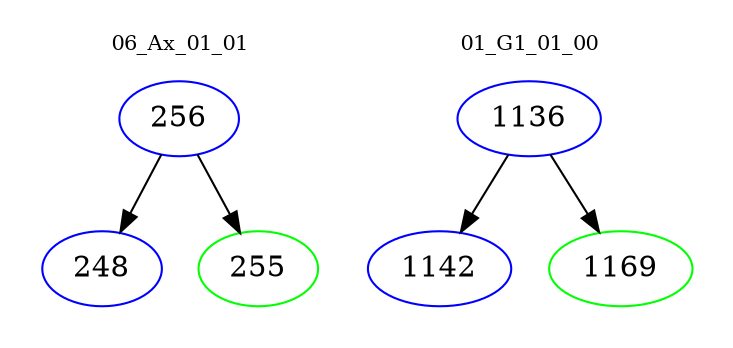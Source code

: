 digraph{
subgraph cluster_0 {
color = white
label = "06_Ax_01_01";
fontsize=10;
T0_256 [label="256", color="blue"]
T0_256 -> T0_248 [color="black"]
T0_248 [label="248", color="blue"]
T0_256 -> T0_255 [color="black"]
T0_255 [label="255", color="green"]
}
subgraph cluster_1 {
color = white
label = "01_G1_01_00";
fontsize=10;
T1_1136 [label="1136", color="blue"]
T1_1136 -> T1_1142 [color="black"]
T1_1142 [label="1142", color="blue"]
T1_1136 -> T1_1169 [color="black"]
T1_1169 [label="1169", color="green"]
}
}
